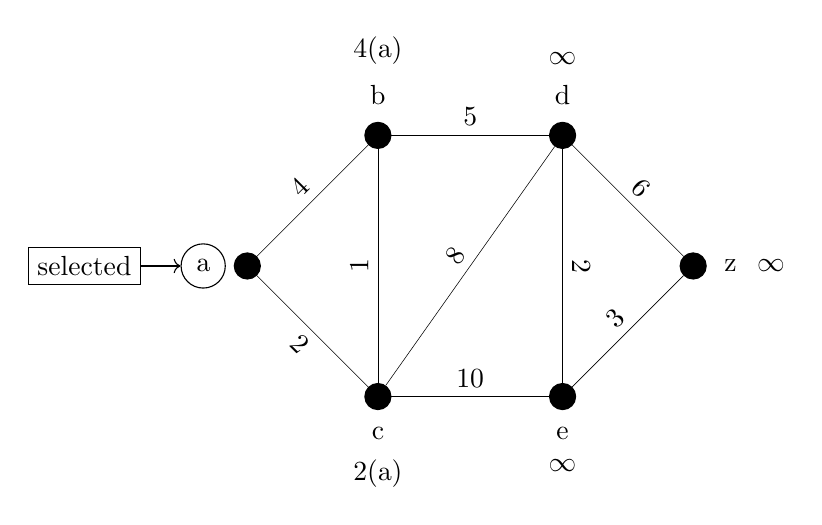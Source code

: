 \begin{tikzpicture}
    [n/.style={circle,draw},node distance=2cm,
    dot/.style={circle,draw,fill=black,minimum size=1pt}]
    \node[dot] (a){};
    \node[n,node distance=1mm] (texta)[left=of a]{a};
    \node[rectangle,draw,node distance=5mm] (textaa)[left=of texta]{selected};
    \path[->](textaa)edge node{}(texta);
    \node[dot](b)[above right=of a]{};
    \node[node distance=1mm] (textb)[above=of b]{b};
    \node[node distance=.1mm] (textbb)[above=of textb]{4(a)};
    \node[dot](c)[below right=of a]{};
    \node[node distance=1mm] (textc)[below=of c]{c};
    \node[node distance=.1mm] (textcc)[below=of textc]{2(a)};
    \node[dot](d)[right=of b]{};
    \node[node distance=1mm] (textd)[above=of d]{d};
    \node[node distance=.1mm] (textdd)[above=of textd]{$ \infty $};
    \node[dot](e)[right=of c]{};
    \node[node distance=1mm] (texte)[below=of e]{e};
    \node[node distance=.1mm] (textee)[below=of texte]{$ \infty $};
    \node[dot](z)[above right=of e]{};
    \node[node distance=1mm] (textz)[right=of z]{z};
    \node[node distance=.1mm] (textzz)[right=of textz]{$ \infty $};
    \path[-](c) edge[very thin] node[above,sloped]{1}(b)
                edge[very thin] node[below,sloped]{2}(a)
                edge[very thin] node[above,sloped]{8}(d)
                edge[very thin] node[above,sloped]{10}(e)
            (b) edge[very thin] node[above,sloped]{4}(a)
                edge[very thin] node[above,sloped]{5}(d)
            (z) edge[very thin] node[above,sloped]{6}(d)
                edge[very thin] node[above,sloped]{3}(e)
            (d) edge[very thin] node[above,sloped]{2}(e);
\end{tikzpicture}
